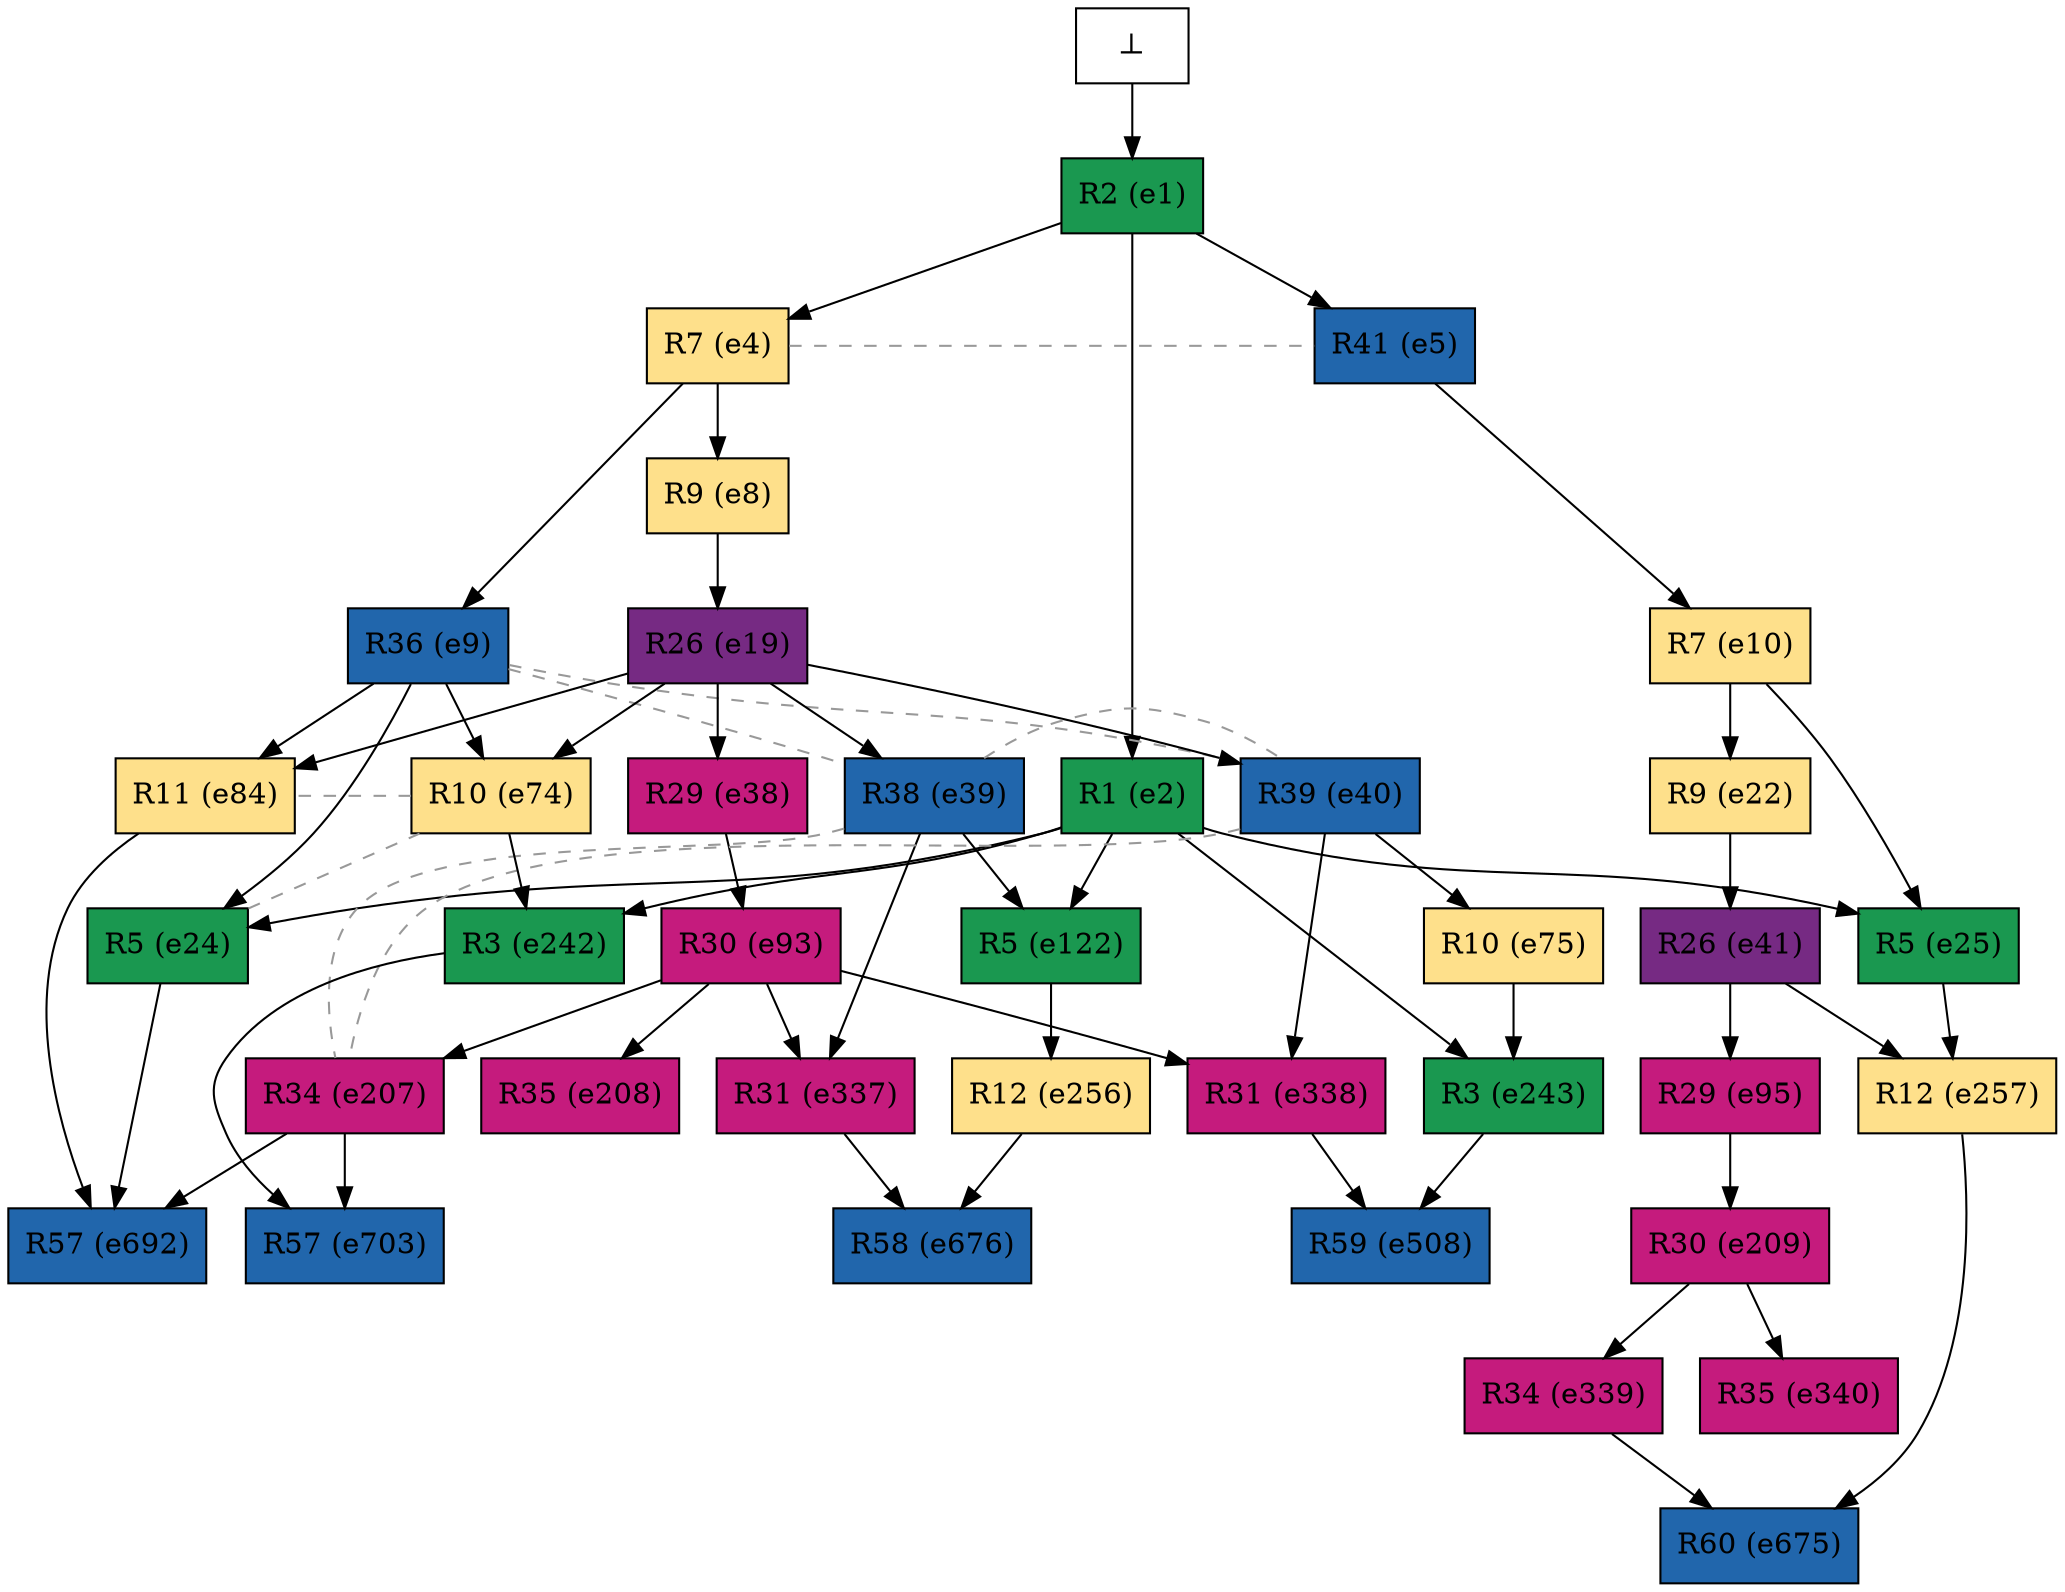 digraph test {
  e1 -> e2;
  e1 -> e4;
  e1 -> e5;
  e4 -> e8;
  e4 -> e9;
  e5 -> e10;
  e8 -> e19;
  e10 -> e22;
  e2 -> e24;
  e9 -> e24;
  e2 -> e25;
  e10 -> e25;
  e19 -> e38;
  e19 -> e39;
  e19 -> e40;
  e22 -> e41;
  e9 -> e74;
  e19 -> e74;
  e40 -> e75;
  e9 -> e84;
  e19 -> e84;
  e38 -> e93;
  e41 -> e95;
  e2 -> e122;
  e39 -> e122;
  e93 -> e207;
  e93 -> e208;
  e95 -> e209;
  e2 -> e242;
  e74 -> e242;
  e2 -> e243;
  e75 -> e243;
  e122 -> e256;
  e25 -> e257;
  e41 -> e257;
  e39 -> e337;
  e93 -> e337;
  e40 -> e338;
  e93 -> e338;
  e209 -> e339;
  e209 -> e340;
  e243 -> e508;
  e338 -> e508;
  e257 -> e675;
  e339 -> e675;
  e256 -> e676;
  e337 -> e676;
  e24 -> e692;
  e84 -> e692;
  e207 -> e692;
  e207 -> e703;
  e242 -> e703;
  e0 -> e1;

//conflicts
  e4 -> e5 [arrowhead=none color=gray60 style=dashed constraint=false];
  e9 -> e39 [arrowhead=none color=gray60 style=dashed constraint=false];
  e9 -> e40 [arrowhead=none color=gray60 style=dashed constraint=false];
  e24 -> e74 [arrowhead=none color=gray60 style=dashed constraint=false];
  e39 -> e40 [arrowhead=none color=gray60 style=dashed constraint=false];
  e39 -> e207 [arrowhead=none color=gray60 style=dashed constraint=false];
  e40 -> e207 [arrowhead=none color=gray60 style=dashed constraint=false];
  e74 -> e84 [arrowhead=none color=gray60 style=dashed constraint=false];

  e1 [color="black" fillcolor="#1a9850:#1a9850" label="R2 (e1)" shape=box style=filled];
  e2 [color="black" fillcolor="#1a9850:#1a9850" label="R1 (e2)" shape=box style=filled];
  e4 [color="black" fillcolor="#fee08b:#fee08b" label="R7 (e4)" shape=box style=filled];
  e5 [color="black" fillcolor="#2166ac:#2166ac" label="R41 (e5)" shape=box style=filled];
  e8 [color="black" fillcolor="#fee08b:#fee08b" label="R9 (e8)" shape=box style=filled];
  e9 [color="black" fillcolor="#2166ac:#2166ac" label="R36 (e9)" shape=box style=filled];
  e10 [color="black" fillcolor="#fee08b:#fee08b" label="R7 (e10)" shape=box style=filled];
  e19 [color="black" fillcolor="#762a83:#762a83" label="R26 (e19)" shape=box style=filled];
  e22 [color="black" fillcolor="#fee08b:#fee08b" label="R9 (e22)" shape=box style=filled];
  e24 [color="black" fillcolor="#1a9850:#1a9850" label="R5 (e24)" shape=box style=filled];
  e25 [color="black" fillcolor="#1a9850:#1a9850" label="R5 (e25)" shape=box style=filled];
  e38 [color="black" fillcolor="#c51b7d:#c51b7d" label="R29 (e38)" shape=box style=filled];
  e39 [color="black" fillcolor="#2166ac:#2166ac" label="R38 (e39)" shape=box style=filled];
  e40 [color="black" fillcolor="#2166ac:#2166ac" label="R39 (e40)" shape=box style=filled];
  e41 [color="black" fillcolor="#762a83:#762a83" label="R26 (e41)" shape=box style=filled];
  e74 [color="black" fillcolor="#fee08b:#fee08b" label="R10 (e74)" shape=box style=filled];
  e75 [color="black" fillcolor="#fee08b:#fee08b" label="R10 (e75)" shape=box style=filled];
  e84 [color="black" fillcolor="#fee08b:#fee08b" label="R11 (e84)" shape=box style=filled];
  e93 [color="black" fillcolor="#c51b7d:#c51b7d" label="R30 (e93)" shape=box style=filled];
  e95 [color="black" fillcolor="#c51b7d:#c51b7d" label="R29 (e95)" shape=box style=filled];
  e122 [color="black" fillcolor="#1a9850:#1a9850" label="R5 (e122)" shape=box style=filled];
  e207 [color="black" fillcolor="#c51b7d:#c51b7d" label="R34 (e207)" shape=box style=filled];
  e208 [color="black" fillcolor="#c51b7d:#c51b7d" label="R35 (e208)" shape=box style=filled];
  e209 [color="black" fillcolor="#c51b7d:#c51b7d" label="R30 (e209)" shape=box style=filled];
  e242 [color="black" fillcolor="#1a9850:#1a9850" label="R3 (e242)" shape=box style=filled];
  e243 [color="black" fillcolor="#1a9850:#1a9850" label="R3 (e243)" shape=box style=filled];
  e256 [color="black" fillcolor="#fee08b:#fee08b" label="R12 (e256)" shape=box style=filled];
  e257 [color="black" fillcolor="#fee08b:#fee08b" label="R12 (e257)" shape=box style=filled];
  e337 [color="black" fillcolor="#c51b7d:#c51b7d" label="R31 (e337)" shape=box style=filled];
  e338 [color="black" fillcolor="#c51b7d:#c51b7d" label="R31 (e338)" shape=box style=filled];
  e339 [color="black" fillcolor="#c51b7d:#c51b7d" label="R34 (e339)" shape=box style=filled];
  e340 [color="black" fillcolor="#c51b7d:#c51b7d" label="R35 (e340)" shape=box style=filled];
  e508 [color="black" fillcolor="#2166ac:#2166ac" label="R59 (e508)" shape=box style=filled];
  e675 [color="black" fillcolor="#2166ac:#2166ac" label="R60 (e675)" shape=box style=filled];
  e676 [color="black" fillcolor="#2166ac:#2166ac" label="R58 (e676)" shape=box style=filled];
  e692 [color="black" fillcolor="#2166ac:#2166ac" label="R57 (e692)" shape=box style=filled];
  e703 [color="black" fillcolor="#2166ac:#2166ac" label="R57 (e703)" shape=box style=filled];
  e0 [fillcolor="white" label="⊥" shape=box style=filled];
}
